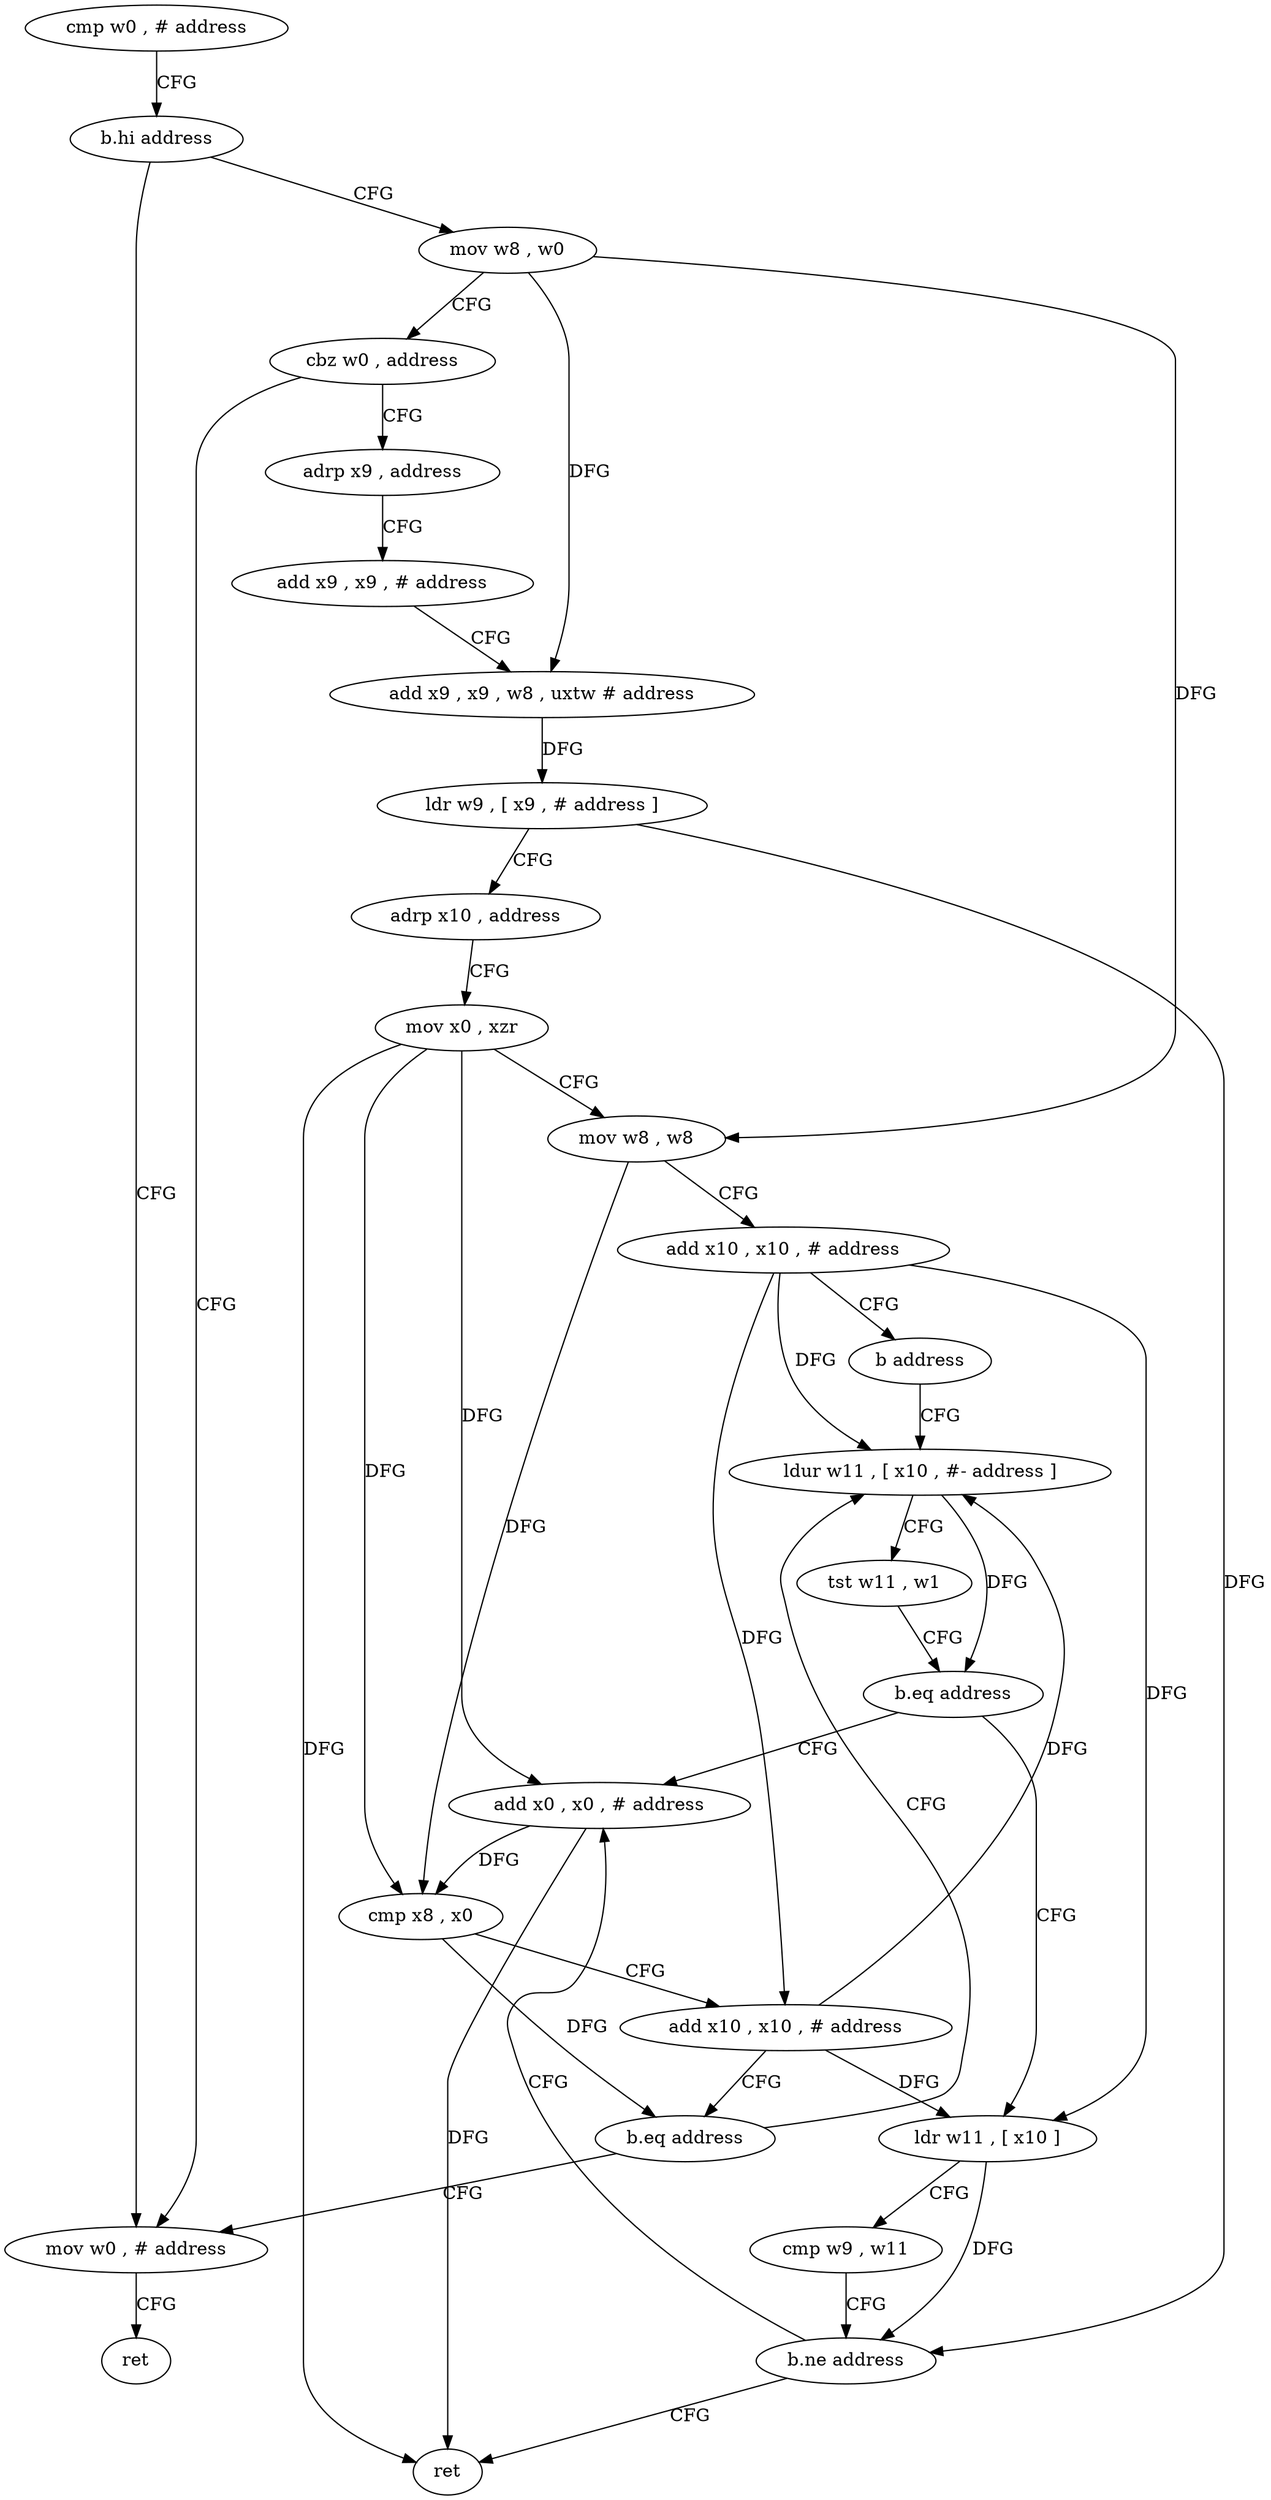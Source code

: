 digraph "func" {
"4264912" [label = "cmp w0 , # address" ]
"4264916" [label = "b.hi address" ]
"4265008" [label = "mov w0 , # address" ]
"4264920" [label = "mov w8 , w0" ]
"4265012" [label = "ret" ]
"4264924" [label = "cbz w0 , address" ]
"4264928" [label = "adrp x9 , address" ]
"4264932" [label = "add x9 , x9 , # address" ]
"4264936" [label = "add x9 , x9 , w8 , uxtw # address" ]
"4264940" [label = "ldr w9 , [ x9 , # address ]" ]
"4264944" [label = "adrp x10 , address" ]
"4264948" [label = "mov x0 , xzr" ]
"4264952" [label = "mov w8 , w8" ]
"4264956" [label = "add x10 , x10 , # address" ]
"4264960" [label = "b address" ]
"4264980" [label = "ldur w11 , [ x10 , #- address ]" ]
"4264984" [label = "tst w11 , w1" ]
"4264988" [label = "b.eq address" ]
"4264964" [label = "add x0 , x0 , # address" ]
"4264992" [label = "ldr w11 , [ x10 ]" ]
"4264968" [label = "cmp x8 , x0" ]
"4264972" [label = "add x10 , x10 , # address" ]
"4264976" [label = "b.eq address" ]
"4264996" [label = "cmp w9 , w11" ]
"4265000" [label = "b.ne address" ]
"4265004" [label = "ret" ]
"4264912" -> "4264916" [ label = "CFG" ]
"4264916" -> "4265008" [ label = "CFG" ]
"4264916" -> "4264920" [ label = "CFG" ]
"4265008" -> "4265012" [ label = "CFG" ]
"4264920" -> "4264924" [ label = "CFG" ]
"4264920" -> "4264936" [ label = "DFG" ]
"4264920" -> "4264952" [ label = "DFG" ]
"4264924" -> "4265008" [ label = "CFG" ]
"4264924" -> "4264928" [ label = "CFG" ]
"4264928" -> "4264932" [ label = "CFG" ]
"4264932" -> "4264936" [ label = "CFG" ]
"4264936" -> "4264940" [ label = "DFG" ]
"4264940" -> "4264944" [ label = "CFG" ]
"4264940" -> "4265000" [ label = "DFG" ]
"4264944" -> "4264948" [ label = "CFG" ]
"4264948" -> "4264952" [ label = "CFG" ]
"4264948" -> "4264964" [ label = "DFG" ]
"4264948" -> "4264968" [ label = "DFG" ]
"4264948" -> "4265004" [ label = "DFG" ]
"4264952" -> "4264956" [ label = "CFG" ]
"4264952" -> "4264968" [ label = "DFG" ]
"4264956" -> "4264960" [ label = "CFG" ]
"4264956" -> "4264980" [ label = "DFG" ]
"4264956" -> "4264972" [ label = "DFG" ]
"4264956" -> "4264992" [ label = "DFG" ]
"4264960" -> "4264980" [ label = "CFG" ]
"4264980" -> "4264984" [ label = "CFG" ]
"4264980" -> "4264988" [ label = "DFG" ]
"4264984" -> "4264988" [ label = "CFG" ]
"4264988" -> "4264964" [ label = "CFG" ]
"4264988" -> "4264992" [ label = "CFG" ]
"4264964" -> "4264968" [ label = "DFG" ]
"4264964" -> "4265004" [ label = "DFG" ]
"4264992" -> "4264996" [ label = "CFG" ]
"4264992" -> "4265000" [ label = "DFG" ]
"4264968" -> "4264972" [ label = "CFG" ]
"4264968" -> "4264976" [ label = "DFG" ]
"4264972" -> "4264976" [ label = "CFG" ]
"4264972" -> "4264980" [ label = "DFG" ]
"4264972" -> "4264992" [ label = "DFG" ]
"4264976" -> "4265008" [ label = "CFG" ]
"4264976" -> "4264980" [ label = "CFG" ]
"4264996" -> "4265000" [ label = "CFG" ]
"4265000" -> "4264964" [ label = "CFG" ]
"4265000" -> "4265004" [ label = "CFG" ]
}
